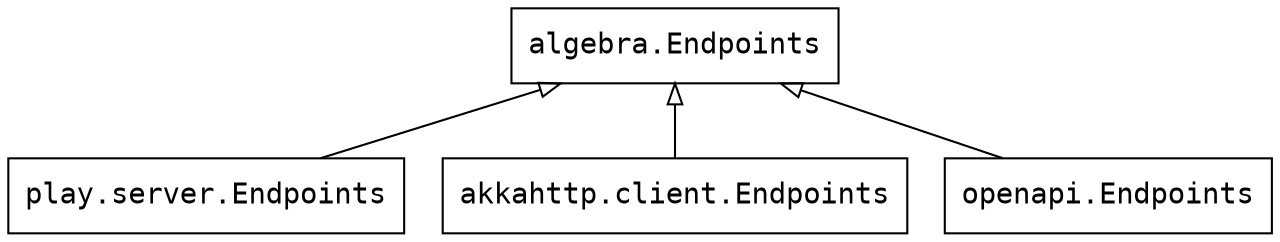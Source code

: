 digraph {
  rankdir = BT
  node [shape=box,fontname=mono]
  edge [arrowhead=onormal]

  algebra [ label="algebra.Endpoints" ]
  playServer [ label="play.server.Endpoints" ]
  akkaClient [ label="akkahttp.client.Endpoints" ]
  openapi [ label="openapi.Endpoints" ]

  playServer -> algebra
  akkaClient -> algebra
  openapi -> algebra
}
